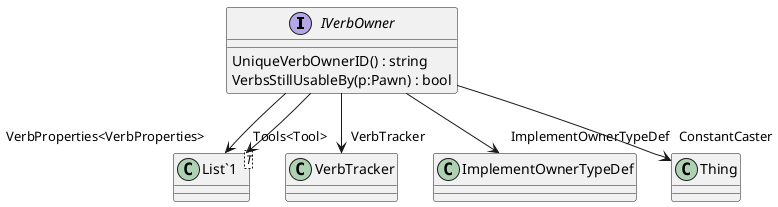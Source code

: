 @startuml
interface IVerbOwner {
    UniqueVerbOwnerID() : string
    VerbsStillUsableBy(p:Pawn) : bool
}
class "List`1"<T> {
}
IVerbOwner --> "VerbTracker" VerbTracker
IVerbOwner --> "VerbProperties<VerbProperties>" "List`1"
IVerbOwner --> "Tools<Tool>" "List`1"
IVerbOwner --> "ImplementOwnerTypeDef" ImplementOwnerTypeDef
IVerbOwner --> "ConstantCaster" Thing
@enduml
